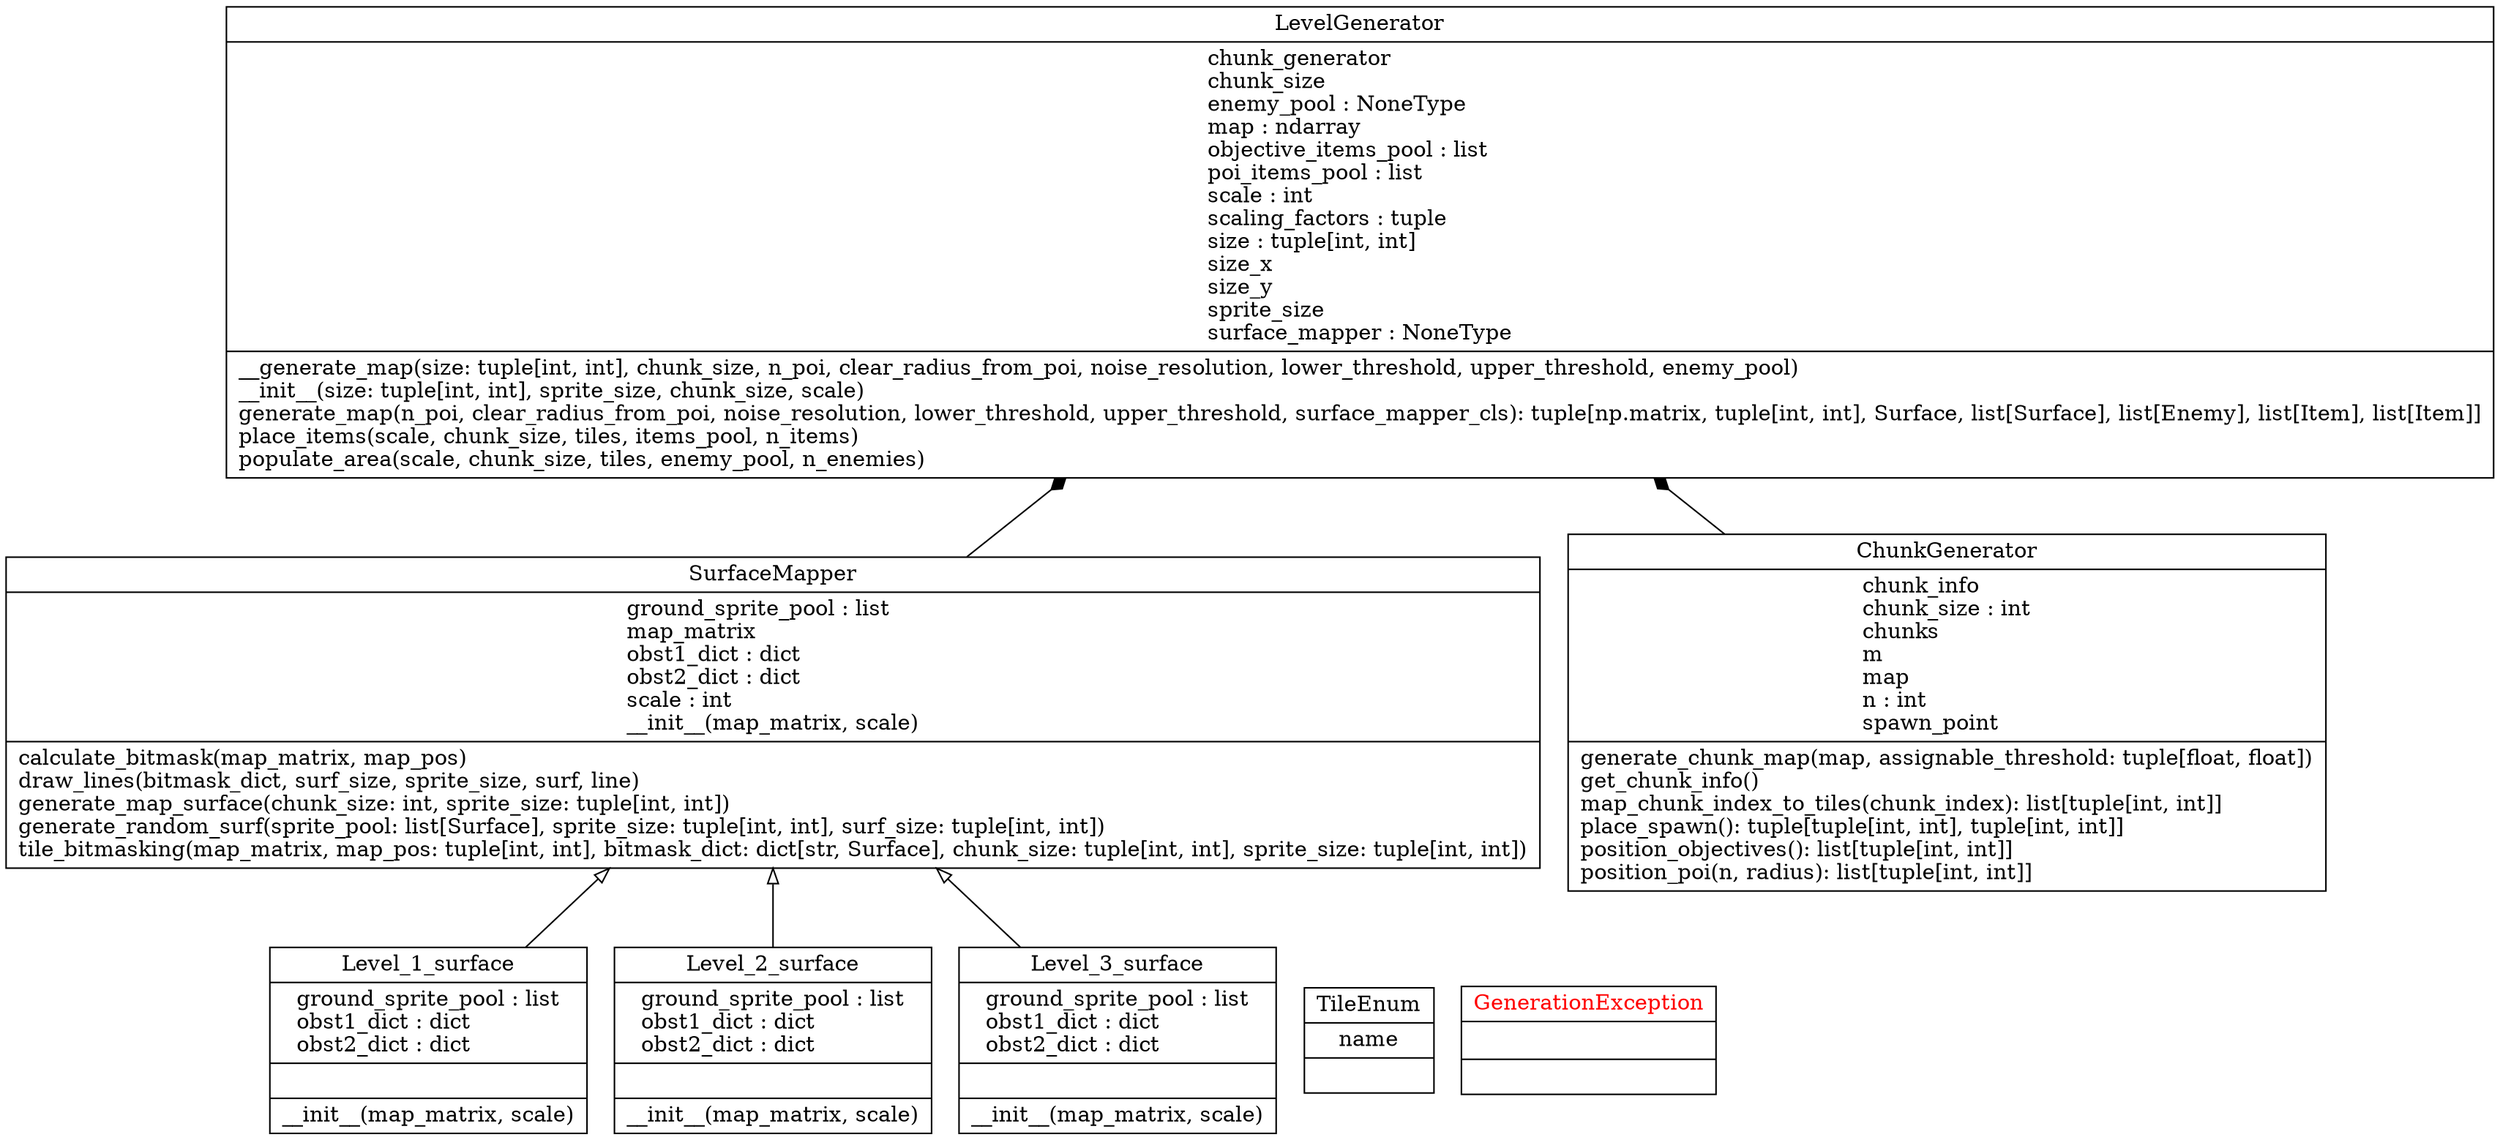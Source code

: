 digraph "classes" {
rankdir=BT
charset="utf-8"
"level_generator.LevelGenerator" [color="black", fontcolor="black", label=<{LevelGenerator|chunk_generator<br ALIGN="LEFT"/>chunk_size<br ALIGN="LEFT"/>enemy_pool : NoneType<br ALIGN="LEFT"/>map : ndarray<br ALIGN="LEFT"/>objective_items_pool : list<br ALIGN="LEFT"/>poi_items_pool : list<br ALIGN="LEFT"/>scale : int<br ALIGN="LEFT"/>scaling_factors : tuple<br ALIGN="LEFT"/>size : tuple[int, int]<br ALIGN="LEFT"/>size_x<br ALIGN="LEFT"/>size_y<br ALIGN="LEFT"/>sprite_size<br ALIGN="LEFT"/>surface_mapper : NoneType<br ALIGN="LEFT"/>|__generate_map(size: tuple[int, int], chunk_size, n_poi, clear_radius_from_poi, noise_resolution, lower_threshold, upper_threshold, enemy_pool)<br ALIGN="LEFT"/>__init__(size: tuple[int, int], sprite_size, chunk_size, scale)<br ALIGN="LEFT"/>generate_map(n_poi, clear_radius_from_poi, noise_resolution, lower_threshold, upper_threshold, surface_mapper_cls): tuple[np.matrix, tuple[int, int], Surface, list[Surface], list[Enemy], list[Item], list[Item]]<br ALIGN="LEFT"/>place_items(scale, chunk_size, tiles, items_pool, n_items)<br ALIGN="LEFT"/>populate_area(scale, chunk_size, tiles, enemy_pool, n_enemies)<br ALIGN="LEFT"/>}>, shape="record", style="solid"];
"level_generator.Level_1_surface" [color="black", fontcolor="black", label=<{Level_1_surface|ground_sprite_pool : list<br ALIGN="LEFT"/>obst1_dict : dict<br ALIGN="LEFT"/>obst2_dict : dict<br ALIGN="LEFT"/>||__init__(map_matrix, scale)<br ALIGN="LEFT"/>}>, shape="record", style="solid"];
"level_generator.Level_2_surface" [color="black", fontcolor="black", label=<{Level_2_surface|ground_sprite_pool : list<br ALIGN="LEFT"/>obst1_dict : dict<br ALIGN="LEFT"/>obst2_dict : dict<br ALIGN="LEFT"/>||__init__(map_matrix, scale)<br ALIGN="LEFT"/>}>, shape="record", style="solid"];
"level_generator.Level_3_surface" [color="black", fontcolor="black", label=<{Level_3_surface|ground_sprite_pool : list<br ALIGN="LEFT"/>obst1_dict : dict<br ALIGN="LEFT"/>obst2_dict : dict<br ALIGN="LEFT"/>||__init__(map_matrix, scale)<br ALIGN="LEFT"/>}>, shape="record", style="solid"];
"level_generator.SurfaceMapper" [color="black", fontcolor="black", label=<{SurfaceMapper|ground_sprite_pool : list<br ALIGN="LEFT"/>map_matrix<br ALIGN="LEFT"/>obst1_dict : dict<br ALIGN="LEFT"/>obst2_dict : dict<br ALIGN="LEFT"/>scale : int<br ALIGN="LEFT"/>__init__(map_matrix, scale)<br ALIGN="LEFT"/>|calculate_bitmask(map_matrix, map_pos)<br ALIGN="LEFT"/>draw_lines(bitmask_dict, surf_size, sprite_size, surf, line)<br ALIGN="LEFT"/>generate_map_surface(chunk_size: int, sprite_size: tuple[int, int])<br ALIGN="LEFT"/>generate_random_surf(sprite_pool: list[Surface], sprite_size: tuple[int, int], surf_size: tuple[int, int])<br ALIGN="LEFT"/>tile_bitmasking(map_matrix, map_pos: tuple[int, int], bitmask_dict: dict[str, Surface], chunk_size: tuple[int, int], sprite_size: tuple[int, int])<br ALIGN="LEFT"/>}>, shape="record", style="solid"];
"level_generator.TileEnum" [color="black", fontcolor="black", label=<{TileEnum|name<br ALIGN="LEFT"/>|}>, shape="record", style="solid"];
"generator.ChunkGenerator" [color="black", fontcolor="black", label=<{ChunkGenerator|chunk_info<br ALIGN="LEFT"/>chunk_size : int<br ALIGN="LEFT"/>chunks<br ALIGN="LEFT"/>m<br ALIGN="LEFT"/>map<br ALIGN="LEFT"/>n : int<br ALIGN="LEFT"/>spawn_point<br ALIGN="LEFT"/>|generate_chunk_map(map, assignable_threshold: tuple[float, float])<br ALIGN="LEFT"/>get_chunk_info()<br ALIGN="LEFT"/>map_chunk_index_to_tiles(chunk_index): list[tuple[int, int]]<br ALIGN="LEFT"/>place_spawn(): tuple[tuple[int, int], tuple[int, int]]<br ALIGN="LEFT"/>position_objectives(): list[tuple[int, int]]<br ALIGN="LEFT"/>position_poi(n, radius): list[tuple[int, int]]<br ALIGN="LEFT"/>}>, shape="record", style="solid"];
"generator.GenerationException" [color="black", fontcolor="red", label=<{GenerationException|<br ALIGN="LEFT"/>|}>, shape="record", style="solid"];
"level_generator.Level_1_surface" -> "level_generator.SurfaceMapper" [arrowhead="empty", arrowtail="none"];
"level_generator.Level_2_surface" -> "level_generator.SurfaceMapper" [arrowhead="empty", arrowtail="none"];
"level_generator.Level_3_surface" -> "level_generator.SurfaceMapper" [arrowhead="empty", arrowtail="none"];
"generator.ChunkGenerator" -> "level_generator.LevelGenerator" [arrowhead="diamond", arrowtail="none"];
"level_generator.SurfaceMapper" -> "level_generator.LevelGenerator" [arrowhead="diamond", arrowtail="none"];
}

